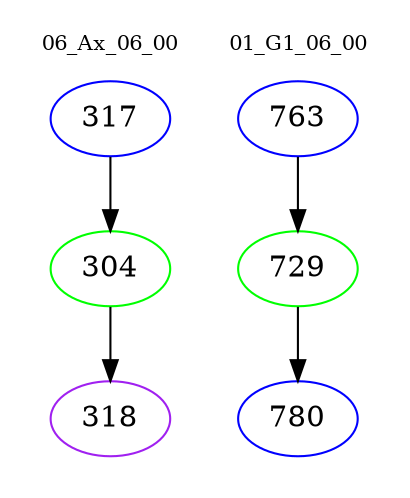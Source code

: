 digraph{
subgraph cluster_0 {
color = white
label = "06_Ax_06_00";
fontsize=10;
T0_317 [label="317", color="blue"]
T0_317 -> T0_304 [color="black"]
T0_304 [label="304", color="green"]
T0_304 -> T0_318 [color="black"]
T0_318 [label="318", color="purple"]
}
subgraph cluster_1 {
color = white
label = "01_G1_06_00";
fontsize=10;
T1_763 [label="763", color="blue"]
T1_763 -> T1_729 [color="black"]
T1_729 [label="729", color="green"]
T1_729 -> T1_780 [color="black"]
T1_780 [label="780", color="blue"]
}
}
